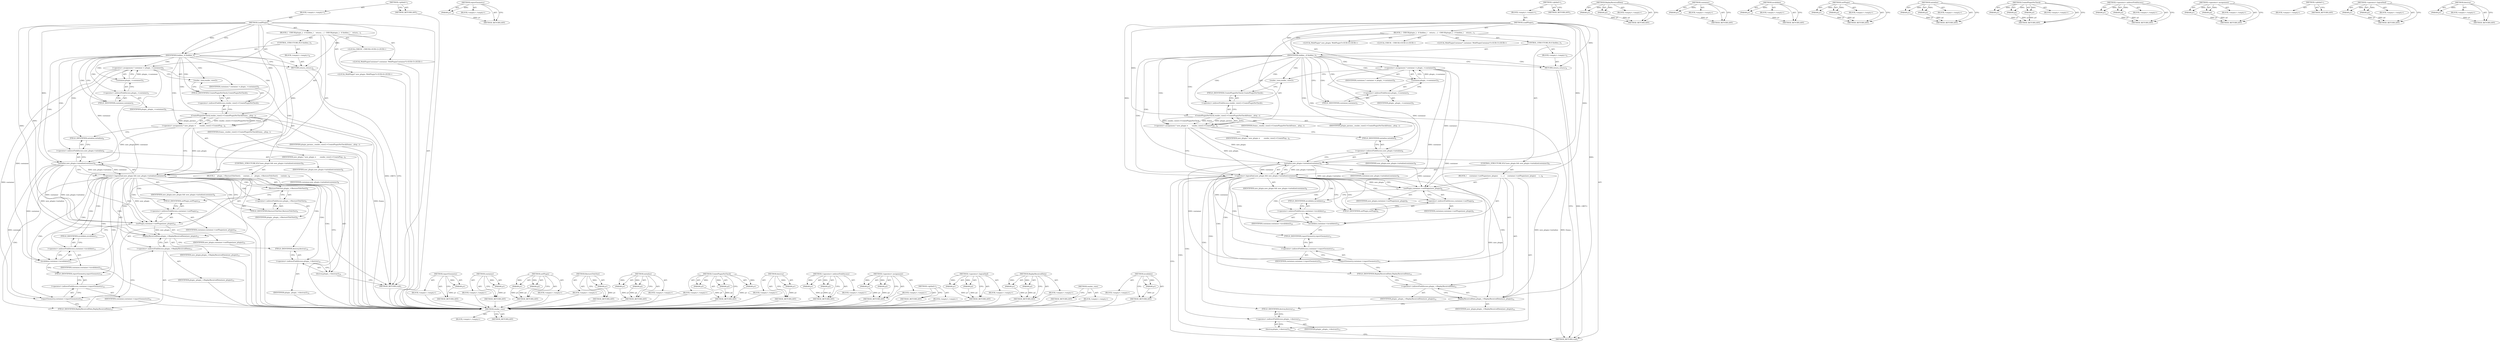 digraph "ReplayReceivedData" {
vulnerable_103 [label=<(METHOD,render_view)>];
vulnerable_104 [label=<(BLOCK,&lt;empty&gt;,&lt;empty&gt;)>];
vulnerable_105 [label=<(METHOD_RETURN,ANY)>];
vulnerable_125 [label=<(METHOD,reportGeometry)>];
vulnerable_126 [label=<(PARAM,p1)>];
vulnerable_127 [label=<(BLOCK,&lt;empty&gt;,&lt;empty&gt;)>];
vulnerable_128 [label=<(METHOD_RETURN,ANY)>];
vulnerable_6 [label=<(METHOD,&lt;global&gt;)<SUB>1</SUB>>];
vulnerable_7 [label=<(BLOCK,&lt;empty&gt;,&lt;empty&gt;)<SUB>1</SUB>>];
vulnerable_8 [label=<(METHOD,LoadPlugin)<SUB>1</SUB>>];
vulnerable_9 [label=<(BLOCK,{
  CHECK(plugin_);
  if (hidden_)
    return;
...,{
  CHECK(plugin_);
  if (hidden_)
    return;
...)<SUB>1</SUB>>];
vulnerable_10 [label="<(LOCAL,CHECK : CHECK)<SUB>2</SUB>>"];
vulnerable_11 [label=<(CONTROL_STRUCTURE,IF,if (hidden_))<SUB>3</SUB>>];
vulnerable_12 [label=<(IDENTIFIER,hidden_,if (hidden_))<SUB>3</SUB>>];
vulnerable_13 [label=<(BLOCK,&lt;empty&gt;,&lt;empty&gt;)<SUB>4</SUB>>];
vulnerable_14 [label=<(RETURN,return;,return;)<SUB>4</SUB>>];
vulnerable_15 [label="<(LOCAL,WebPluginContainer* container: WebPluginContainer*)<SUB>5</SUB>>"];
vulnerable_16 [label=<(&lt;operator&gt;.assignment,* container = plugin_-&gt;container())<SUB>5</SUB>>];
vulnerable_17 [label=<(IDENTIFIER,container,* container = plugin_-&gt;container())<SUB>5</SUB>>];
vulnerable_18 [label=<(container,plugin_-&gt;container())<SUB>5</SUB>>];
vulnerable_19 [label=<(&lt;operator&gt;.indirectFieldAccess,plugin_-&gt;container)<SUB>5</SUB>>];
vulnerable_20 [label=<(IDENTIFIER,plugin_,plugin_-&gt;container())<SUB>5</SUB>>];
vulnerable_21 [label=<(FIELD_IDENTIFIER,container,container)<SUB>5</SUB>>];
vulnerable_22 [label="<(LOCAL,WebPlugin* new_plugin: WebPlugin*)<SUB>6</SUB>>"];
vulnerable_23 [label=<(&lt;operator&gt;.assignment,* new_plugin =
       render_view()-&gt;CreatePlug...)<SUB>6</SUB>>];
vulnerable_24 [label=<(IDENTIFIER,new_plugin,* new_plugin =
       render_view()-&gt;CreatePlug...)<SUB>6</SUB>>];
vulnerable_25 [label=<(CreatePluginNoCheck,render_view()-&gt;CreatePluginNoCheck(frame_, plug...)<SUB>7</SUB>>];
vulnerable_26 [label=<(&lt;operator&gt;.indirectFieldAccess,render_view()-&gt;CreatePluginNoCheck)<SUB>7</SUB>>];
vulnerable_27 [label=<(render_view,render_view())<SUB>7</SUB>>];
vulnerable_28 [label=<(FIELD_IDENTIFIER,CreatePluginNoCheck,CreatePluginNoCheck)<SUB>7</SUB>>];
vulnerable_29 [label=<(IDENTIFIER,frame_,render_view()-&gt;CreatePluginNoCheck(frame_, plug...)<SUB>7</SUB>>];
vulnerable_30 [label=<(IDENTIFIER,plugin_params_,render_view()-&gt;CreatePluginNoCheck(frame_, plug...)<SUB>7</SUB>>];
vulnerable_31 [label=<(CONTROL_STRUCTURE,IF,if (new_plugin &amp;&amp; new_plugin-&gt;initialize(container)))<SUB>8</SUB>>];
vulnerable_32 [label=<(&lt;operator&gt;.logicalAnd,new_plugin &amp;&amp; new_plugin-&gt;initialize(container))<SUB>8</SUB>>];
vulnerable_33 [label=<(IDENTIFIER,new_plugin,new_plugin &amp;&amp; new_plugin-&gt;initialize(container))<SUB>8</SUB>>];
vulnerable_34 [label=<(initialize,new_plugin-&gt;initialize(container))<SUB>8</SUB>>];
vulnerable_35 [label=<(&lt;operator&gt;.indirectFieldAccess,new_plugin-&gt;initialize)<SUB>8</SUB>>];
vulnerable_36 [label=<(IDENTIFIER,new_plugin,new_plugin-&gt;initialize(container))<SUB>8</SUB>>];
vulnerable_37 [label=<(FIELD_IDENTIFIER,initialize,initialize)<SUB>8</SUB>>];
vulnerable_38 [label=<(IDENTIFIER,container,new_plugin-&gt;initialize(container))<SUB>8</SUB>>];
vulnerable_39 [label=<(BLOCK,{
     container-&gt;setPlugin(new_plugin);
     c...,{
     container-&gt;setPlugin(new_plugin);
     c...)<SUB>8</SUB>>];
vulnerable_40 [label=<(setPlugin,container-&gt;setPlugin(new_plugin))<SUB>9</SUB>>];
vulnerable_41 [label=<(&lt;operator&gt;.indirectFieldAccess,container-&gt;setPlugin)<SUB>9</SUB>>];
vulnerable_42 [label=<(IDENTIFIER,container,container-&gt;setPlugin(new_plugin))<SUB>9</SUB>>];
vulnerable_43 [label=<(FIELD_IDENTIFIER,setPlugin,setPlugin)<SUB>9</SUB>>];
vulnerable_44 [label=<(IDENTIFIER,new_plugin,container-&gt;setPlugin(new_plugin))<SUB>9</SUB>>];
vulnerable_45 [label=<(invalidate,container-&gt;invalidate())<SUB>10</SUB>>];
vulnerable_46 [label=<(&lt;operator&gt;.indirectFieldAccess,container-&gt;invalidate)<SUB>10</SUB>>];
vulnerable_47 [label=<(IDENTIFIER,container,container-&gt;invalidate())<SUB>10</SUB>>];
vulnerable_48 [label=<(FIELD_IDENTIFIER,invalidate,invalidate)<SUB>10</SUB>>];
vulnerable_49 [label=<(reportGeometry,container-&gt;reportGeometry())<SUB>11</SUB>>];
vulnerable_50 [label=<(&lt;operator&gt;.indirectFieldAccess,container-&gt;reportGeometry)<SUB>11</SUB>>];
vulnerable_51 [label=<(IDENTIFIER,container,container-&gt;reportGeometry())<SUB>11</SUB>>];
vulnerable_52 [label=<(FIELD_IDENTIFIER,reportGeometry,reportGeometry)<SUB>11</SUB>>];
vulnerable_53 [label=<(ReplayReceivedData,plugin_-&gt;ReplayReceivedData(new_plugin))<SUB>12</SUB>>];
vulnerable_54 [label=<(&lt;operator&gt;.indirectFieldAccess,plugin_-&gt;ReplayReceivedData)<SUB>12</SUB>>];
vulnerable_55 [label=<(IDENTIFIER,plugin_,plugin_-&gt;ReplayReceivedData(new_plugin))<SUB>12</SUB>>];
vulnerable_56 [label=<(FIELD_IDENTIFIER,ReplayReceivedData,ReplayReceivedData)<SUB>12</SUB>>];
vulnerable_57 [label=<(IDENTIFIER,new_plugin,plugin_-&gt;ReplayReceivedData(new_plugin))<SUB>12</SUB>>];
vulnerable_58 [label=<(destroy,plugin_-&gt;destroy())<SUB>13</SUB>>];
vulnerable_59 [label=<(&lt;operator&gt;.indirectFieldAccess,plugin_-&gt;destroy)<SUB>13</SUB>>];
vulnerable_60 [label=<(IDENTIFIER,plugin_,plugin_-&gt;destroy())<SUB>13</SUB>>];
vulnerable_61 [label=<(FIELD_IDENTIFIER,destroy,destroy)<SUB>13</SUB>>];
vulnerable_62 [label=<(METHOD_RETURN,void)<SUB>1</SUB>>];
vulnerable_64 [label=<(METHOD_RETURN,ANY)<SUB>1</SUB>>];
vulnerable_129 [label=<(METHOD,ReplayReceivedData)>];
vulnerable_130 [label=<(PARAM,p1)>];
vulnerable_131 [label=<(PARAM,p2)>];
vulnerable_132 [label=<(BLOCK,&lt;empty&gt;,&lt;empty&gt;)>];
vulnerable_133 [label=<(METHOD_RETURN,ANY)>];
vulnerable_88 [label=<(METHOD,container)>];
vulnerable_89 [label=<(PARAM,p1)>];
vulnerable_90 [label=<(BLOCK,&lt;empty&gt;,&lt;empty&gt;)>];
vulnerable_91 [label=<(METHOD_RETURN,ANY)>];
vulnerable_121 [label=<(METHOD,invalidate)>];
vulnerable_122 [label=<(PARAM,p1)>];
vulnerable_123 [label=<(BLOCK,&lt;empty&gt;,&lt;empty&gt;)>];
vulnerable_124 [label=<(METHOD_RETURN,ANY)>];
vulnerable_116 [label=<(METHOD,setPlugin)>];
vulnerable_117 [label=<(PARAM,p1)>];
vulnerable_118 [label=<(PARAM,p2)>];
vulnerable_119 [label=<(BLOCK,&lt;empty&gt;,&lt;empty&gt;)>];
vulnerable_120 [label=<(METHOD_RETURN,ANY)>];
vulnerable_111 [label=<(METHOD,initialize)>];
vulnerable_112 [label=<(PARAM,p1)>];
vulnerable_113 [label=<(PARAM,p2)>];
vulnerable_114 [label=<(BLOCK,&lt;empty&gt;,&lt;empty&gt;)>];
vulnerable_115 [label=<(METHOD_RETURN,ANY)>];
vulnerable_97 [label=<(METHOD,CreatePluginNoCheck)>];
vulnerable_98 [label=<(PARAM,p1)>];
vulnerable_99 [label=<(PARAM,p2)>];
vulnerable_100 [label=<(PARAM,p3)>];
vulnerable_101 [label=<(BLOCK,&lt;empty&gt;,&lt;empty&gt;)>];
vulnerable_102 [label=<(METHOD_RETURN,ANY)>];
vulnerable_92 [label=<(METHOD,&lt;operator&gt;.indirectFieldAccess)>];
vulnerable_93 [label=<(PARAM,p1)>];
vulnerable_94 [label=<(PARAM,p2)>];
vulnerable_95 [label=<(BLOCK,&lt;empty&gt;,&lt;empty&gt;)>];
vulnerable_96 [label=<(METHOD_RETURN,ANY)>];
vulnerable_83 [label=<(METHOD,&lt;operator&gt;.assignment)>];
vulnerable_84 [label=<(PARAM,p1)>];
vulnerable_85 [label=<(PARAM,p2)>];
vulnerable_86 [label=<(BLOCK,&lt;empty&gt;,&lt;empty&gt;)>];
vulnerable_87 [label=<(METHOD_RETURN,ANY)>];
vulnerable_77 [label=<(METHOD,&lt;global&gt;)<SUB>1</SUB>>];
vulnerable_78 [label=<(BLOCK,&lt;empty&gt;,&lt;empty&gt;)>];
vulnerable_79 [label=<(METHOD_RETURN,ANY)>];
vulnerable_106 [label=<(METHOD,&lt;operator&gt;.logicalAnd)>];
vulnerable_107 [label=<(PARAM,p1)>];
vulnerable_108 [label=<(PARAM,p2)>];
vulnerable_109 [label=<(BLOCK,&lt;empty&gt;,&lt;empty&gt;)>];
vulnerable_110 [label=<(METHOD_RETURN,ANY)>];
vulnerable_134 [label=<(METHOD,destroy)>];
vulnerable_135 [label=<(PARAM,p1)>];
vulnerable_136 [label=<(BLOCK,&lt;empty&gt;,&lt;empty&gt;)>];
vulnerable_137 [label=<(METHOD_RETURN,ANY)>];
fixed_107 [label=<(METHOD,render_view)>];
fixed_108 [label=<(BLOCK,&lt;empty&gt;,&lt;empty&gt;)>];
fixed_109 [label=<(METHOD_RETURN,ANY)>];
fixed_129 [label=<(METHOD,invalidate)>];
fixed_130 [label=<(PARAM,p1)>];
fixed_131 [label=<(BLOCK,&lt;empty&gt;,&lt;empty&gt;)>];
fixed_132 [label=<(METHOD_RETURN,ANY)>];
fixed_6 [label=<(METHOD,&lt;global&gt;)<SUB>1</SUB>>];
fixed_7 [label=<(BLOCK,&lt;empty&gt;,&lt;empty&gt;)<SUB>1</SUB>>];
fixed_8 [label=<(METHOD,LoadPlugin)<SUB>1</SUB>>];
fixed_9 [label=<(BLOCK,{
  CHECK(plugin_);
  if (hidden_)
    return;
...,{
  CHECK(plugin_);
  if (hidden_)
    return;
...)<SUB>1</SUB>>];
fixed_10 [label="<(LOCAL,CHECK : CHECK)<SUB>2</SUB>>"];
fixed_11 [label=<(CONTROL_STRUCTURE,IF,if (hidden_))<SUB>3</SUB>>];
fixed_12 [label=<(IDENTIFIER,hidden_,if (hidden_))<SUB>3</SUB>>];
fixed_13 [label=<(BLOCK,&lt;empty&gt;,&lt;empty&gt;)<SUB>4</SUB>>];
fixed_14 [label=<(RETURN,return;,return;)<SUB>4</SUB>>];
fixed_15 [label="<(LOCAL,WebPluginContainer* container: WebPluginContainer*)<SUB>5</SUB>>"];
fixed_16 [label=<(&lt;operator&gt;.assignment,* container = plugin_-&gt;container())<SUB>5</SUB>>];
fixed_17 [label=<(IDENTIFIER,container,* container = plugin_-&gt;container())<SUB>5</SUB>>];
fixed_18 [label=<(container,plugin_-&gt;container())<SUB>5</SUB>>];
fixed_19 [label=<(&lt;operator&gt;.indirectFieldAccess,plugin_-&gt;container)<SUB>5</SUB>>];
fixed_20 [label=<(IDENTIFIER,plugin_,plugin_-&gt;container())<SUB>5</SUB>>];
fixed_21 [label=<(FIELD_IDENTIFIER,container,container)<SUB>5</SUB>>];
fixed_22 [label="<(LOCAL,WebPlugin* new_plugin: WebPlugin*)<SUB>6</SUB>>"];
fixed_23 [label=<(&lt;operator&gt;.assignment,* new_plugin =
       render_view()-&gt;CreatePlug...)<SUB>6</SUB>>];
fixed_24 [label=<(IDENTIFIER,new_plugin,* new_plugin =
       render_view()-&gt;CreatePlug...)<SUB>6</SUB>>];
fixed_25 [label=<(CreatePluginNoCheck,render_view()-&gt;CreatePluginNoCheck(frame_, plug...)<SUB>7</SUB>>];
fixed_26 [label=<(&lt;operator&gt;.indirectFieldAccess,render_view()-&gt;CreatePluginNoCheck)<SUB>7</SUB>>];
fixed_27 [label=<(render_view,render_view())<SUB>7</SUB>>];
fixed_28 [label=<(FIELD_IDENTIFIER,CreatePluginNoCheck,CreatePluginNoCheck)<SUB>7</SUB>>];
fixed_29 [label=<(IDENTIFIER,frame_,render_view()-&gt;CreatePluginNoCheck(frame_, plug...)<SUB>7</SUB>>];
fixed_30 [label=<(IDENTIFIER,plugin_params_,render_view()-&gt;CreatePluginNoCheck(frame_, plug...)<SUB>7</SUB>>];
fixed_31 [label=<(CONTROL_STRUCTURE,IF,if (new_plugin &amp;&amp; new_plugin-&gt;initialize(container)))<SUB>8</SUB>>];
fixed_32 [label=<(&lt;operator&gt;.logicalAnd,new_plugin &amp;&amp; new_plugin-&gt;initialize(container))<SUB>8</SUB>>];
fixed_33 [label=<(IDENTIFIER,new_plugin,new_plugin &amp;&amp; new_plugin-&gt;initialize(container))<SUB>8</SUB>>];
fixed_34 [label=<(initialize,new_plugin-&gt;initialize(container))<SUB>8</SUB>>];
fixed_35 [label=<(&lt;operator&gt;.indirectFieldAccess,new_plugin-&gt;initialize)<SUB>8</SUB>>];
fixed_36 [label=<(IDENTIFIER,new_plugin,new_plugin-&gt;initialize(container))<SUB>8</SUB>>];
fixed_37 [label=<(FIELD_IDENTIFIER,initialize,initialize)<SUB>8</SUB>>];
fixed_38 [label=<(IDENTIFIER,container,new_plugin-&gt;initialize(container))<SUB>8</SUB>>];
fixed_39 [label=<(BLOCK,{
    plugin_-&gt;RestoreTitleText();
     contain...,{
    plugin_-&gt;RestoreTitleText();
     contain...)<SUB>8</SUB>>];
fixed_40 [label=<(RestoreTitleText,plugin_-&gt;RestoreTitleText())<SUB>9</SUB>>];
fixed_41 [label=<(&lt;operator&gt;.indirectFieldAccess,plugin_-&gt;RestoreTitleText)<SUB>9</SUB>>];
fixed_42 [label=<(IDENTIFIER,plugin_,plugin_-&gt;RestoreTitleText())<SUB>9</SUB>>];
fixed_43 [label=<(FIELD_IDENTIFIER,RestoreTitleText,RestoreTitleText)<SUB>9</SUB>>];
fixed_44 [label=<(setPlugin,container-&gt;setPlugin(new_plugin))<SUB>10</SUB>>];
fixed_45 [label=<(&lt;operator&gt;.indirectFieldAccess,container-&gt;setPlugin)<SUB>10</SUB>>];
fixed_46 [label=<(IDENTIFIER,container,container-&gt;setPlugin(new_plugin))<SUB>10</SUB>>];
fixed_47 [label=<(FIELD_IDENTIFIER,setPlugin,setPlugin)<SUB>10</SUB>>];
fixed_48 [label=<(IDENTIFIER,new_plugin,container-&gt;setPlugin(new_plugin))<SUB>10</SUB>>];
fixed_49 [label=<(invalidate,container-&gt;invalidate())<SUB>11</SUB>>];
fixed_50 [label=<(&lt;operator&gt;.indirectFieldAccess,container-&gt;invalidate)<SUB>11</SUB>>];
fixed_51 [label=<(IDENTIFIER,container,container-&gt;invalidate())<SUB>11</SUB>>];
fixed_52 [label=<(FIELD_IDENTIFIER,invalidate,invalidate)<SUB>11</SUB>>];
fixed_53 [label=<(reportGeometry,container-&gt;reportGeometry())<SUB>12</SUB>>];
fixed_54 [label=<(&lt;operator&gt;.indirectFieldAccess,container-&gt;reportGeometry)<SUB>12</SUB>>];
fixed_55 [label=<(IDENTIFIER,container,container-&gt;reportGeometry())<SUB>12</SUB>>];
fixed_56 [label=<(FIELD_IDENTIFIER,reportGeometry,reportGeometry)<SUB>12</SUB>>];
fixed_57 [label=<(ReplayReceivedData,plugin_-&gt;ReplayReceivedData(new_plugin))<SUB>13</SUB>>];
fixed_58 [label=<(&lt;operator&gt;.indirectFieldAccess,plugin_-&gt;ReplayReceivedData)<SUB>13</SUB>>];
fixed_59 [label=<(IDENTIFIER,plugin_,plugin_-&gt;ReplayReceivedData(new_plugin))<SUB>13</SUB>>];
fixed_60 [label=<(FIELD_IDENTIFIER,ReplayReceivedData,ReplayReceivedData)<SUB>13</SUB>>];
fixed_61 [label=<(IDENTIFIER,new_plugin,plugin_-&gt;ReplayReceivedData(new_plugin))<SUB>13</SUB>>];
fixed_62 [label=<(destroy,plugin_-&gt;destroy())<SUB>14</SUB>>];
fixed_63 [label=<(&lt;operator&gt;.indirectFieldAccess,plugin_-&gt;destroy)<SUB>14</SUB>>];
fixed_64 [label=<(IDENTIFIER,plugin_,plugin_-&gt;destroy())<SUB>14</SUB>>];
fixed_65 [label=<(FIELD_IDENTIFIER,destroy,destroy)<SUB>14</SUB>>];
fixed_66 [label=<(METHOD_RETURN,void)<SUB>1</SUB>>];
fixed_68 [label=<(METHOD_RETURN,ANY)<SUB>1</SUB>>];
fixed_133 [label=<(METHOD,reportGeometry)>];
fixed_134 [label=<(PARAM,p1)>];
fixed_135 [label=<(BLOCK,&lt;empty&gt;,&lt;empty&gt;)>];
fixed_136 [label=<(METHOD_RETURN,ANY)>];
fixed_92 [label=<(METHOD,container)>];
fixed_93 [label=<(PARAM,p1)>];
fixed_94 [label=<(BLOCK,&lt;empty&gt;,&lt;empty&gt;)>];
fixed_95 [label=<(METHOD_RETURN,ANY)>];
fixed_124 [label=<(METHOD,setPlugin)>];
fixed_125 [label=<(PARAM,p1)>];
fixed_126 [label=<(PARAM,p2)>];
fixed_127 [label=<(BLOCK,&lt;empty&gt;,&lt;empty&gt;)>];
fixed_128 [label=<(METHOD_RETURN,ANY)>];
fixed_120 [label=<(METHOD,RestoreTitleText)>];
fixed_121 [label=<(PARAM,p1)>];
fixed_122 [label=<(BLOCK,&lt;empty&gt;,&lt;empty&gt;)>];
fixed_123 [label=<(METHOD_RETURN,ANY)>];
fixed_115 [label=<(METHOD,initialize)>];
fixed_116 [label=<(PARAM,p1)>];
fixed_117 [label=<(PARAM,p2)>];
fixed_118 [label=<(BLOCK,&lt;empty&gt;,&lt;empty&gt;)>];
fixed_119 [label=<(METHOD_RETURN,ANY)>];
fixed_101 [label=<(METHOD,CreatePluginNoCheck)>];
fixed_102 [label=<(PARAM,p1)>];
fixed_103 [label=<(PARAM,p2)>];
fixed_104 [label=<(PARAM,p3)>];
fixed_105 [label=<(BLOCK,&lt;empty&gt;,&lt;empty&gt;)>];
fixed_106 [label=<(METHOD_RETURN,ANY)>];
fixed_142 [label=<(METHOD,destroy)>];
fixed_143 [label=<(PARAM,p1)>];
fixed_144 [label=<(BLOCK,&lt;empty&gt;,&lt;empty&gt;)>];
fixed_145 [label=<(METHOD_RETURN,ANY)>];
fixed_96 [label=<(METHOD,&lt;operator&gt;.indirectFieldAccess)>];
fixed_97 [label=<(PARAM,p1)>];
fixed_98 [label=<(PARAM,p2)>];
fixed_99 [label=<(BLOCK,&lt;empty&gt;,&lt;empty&gt;)>];
fixed_100 [label=<(METHOD_RETURN,ANY)>];
fixed_87 [label=<(METHOD,&lt;operator&gt;.assignment)>];
fixed_88 [label=<(PARAM,p1)>];
fixed_89 [label=<(PARAM,p2)>];
fixed_90 [label=<(BLOCK,&lt;empty&gt;,&lt;empty&gt;)>];
fixed_91 [label=<(METHOD_RETURN,ANY)>];
fixed_81 [label=<(METHOD,&lt;global&gt;)<SUB>1</SUB>>];
fixed_82 [label=<(BLOCK,&lt;empty&gt;,&lt;empty&gt;)>];
fixed_83 [label=<(METHOD_RETURN,ANY)>];
fixed_110 [label=<(METHOD,&lt;operator&gt;.logicalAnd)>];
fixed_111 [label=<(PARAM,p1)>];
fixed_112 [label=<(PARAM,p2)>];
fixed_113 [label=<(BLOCK,&lt;empty&gt;,&lt;empty&gt;)>];
fixed_114 [label=<(METHOD_RETURN,ANY)>];
fixed_137 [label=<(METHOD,ReplayReceivedData)>];
fixed_138 [label=<(PARAM,p1)>];
fixed_139 [label=<(PARAM,p2)>];
fixed_140 [label=<(BLOCK,&lt;empty&gt;,&lt;empty&gt;)>];
fixed_141 [label=<(METHOD_RETURN,ANY)>];
vulnerable_103 -> vulnerable_104  [key=0, label="AST: "];
vulnerable_103 -> vulnerable_105  [key=0, label="AST: "];
vulnerable_103 -> vulnerable_105  [key=1, label="CFG: "];
vulnerable_125 -> vulnerable_126  [key=0, label="AST: "];
vulnerable_125 -> vulnerable_126  [key=1, label="DDG: "];
vulnerable_125 -> vulnerable_127  [key=0, label="AST: "];
vulnerable_125 -> vulnerable_128  [key=0, label="AST: "];
vulnerable_125 -> vulnerable_128  [key=1, label="CFG: "];
vulnerable_126 -> vulnerable_128  [key=0, label="DDG: p1"];
vulnerable_6 -> vulnerable_7  [key=0, label="AST: "];
vulnerable_6 -> vulnerable_64  [key=0, label="AST: "];
vulnerable_6 -> vulnerable_64  [key=1, label="CFG: "];
vulnerable_7 -> vulnerable_8  [key=0, label="AST: "];
vulnerable_8 -> vulnerable_9  [key=0, label="AST: "];
vulnerable_8 -> vulnerable_62  [key=0, label="AST: "];
vulnerable_8 -> vulnerable_12  [key=0, label="CFG: "];
vulnerable_8 -> vulnerable_12  [key=1, label="DDG: "];
vulnerable_8 -> vulnerable_14  [key=0, label="DDG: "];
vulnerable_8 -> vulnerable_25  [key=0, label="DDG: "];
vulnerable_8 -> vulnerable_32  [key=0, label="DDG: "];
vulnerable_8 -> vulnerable_34  [key=0, label="DDG: "];
vulnerable_8 -> vulnerable_40  [key=0, label="DDG: "];
vulnerable_8 -> vulnerable_53  [key=0, label="DDG: "];
vulnerable_9 -> vulnerable_10  [key=0, label="AST: "];
vulnerable_9 -> vulnerable_11  [key=0, label="AST: "];
vulnerable_9 -> vulnerable_15  [key=0, label="AST: "];
vulnerable_9 -> vulnerable_16  [key=0, label="AST: "];
vulnerable_9 -> vulnerable_22  [key=0, label="AST: "];
vulnerable_9 -> vulnerable_23  [key=0, label="AST: "];
vulnerable_9 -> vulnerable_31  [key=0, label="AST: "];
vulnerable_11 -> vulnerable_12  [key=0, label="AST: "];
vulnerable_11 -> vulnerable_13  [key=0, label="AST: "];
vulnerable_12 -> vulnerable_14  [key=0, label="CFG: "];
vulnerable_12 -> vulnerable_14  [key=1, label="CDG: "];
vulnerable_12 -> vulnerable_21  [key=0, label="CFG: "];
vulnerable_12 -> vulnerable_21  [key=1, label="CDG: "];
vulnerable_12 -> vulnerable_16  [key=0, label="CDG: "];
vulnerable_12 -> vulnerable_32  [key=0, label="CDG: "];
vulnerable_12 -> vulnerable_26  [key=0, label="CDG: "];
vulnerable_12 -> vulnerable_23  [key=0, label="CDG: "];
vulnerable_12 -> vulnerable_19  [key=0, label="CDG: "];
vulnerable_12 -> vulnerable_28  [key=0, label="CDG: "];
vulnerable_12 -> vulnerable_25  [key=0, label="CDG: "];
vulnerable_12 -> vulnerable_27  [key=0, label="CDG: "];
vulnerable_12 -> vulnerable_18  [key=0, label="CDG: "];
vulnerable_12 -> vulnerable_34  [key=0, label="CDG: "];
vulnerable_12 -> vulnerable_37  [key=0, label="CDG: "];
vulnerable_12 -> vulnerable_35  [key=0, label="CDG: "];
vulnerable_13 -> vulnerable_14  [key=0, label="AST: "];
vulnerable_14 -> vulnerable_62  [key=0, label="CFG: "];
vulnerable_14 -> vulnerable_62  [key=1, label="DDG: &lt;RET&gt;"];
vulnerable_16 -> vulnerable_17  [key=0, label="AST: "];
vulnerable_16 -> vulnerable_18  [key=0, label="AST: "];
vulnerable_16 -> vulnerable_27  [key=0, label="CFG: "];
vulnerable_16 -> vulnerable_34  [key=0, label="DDG: container"];
vulnerable_16 -> vulnerable_40  [key=0, label="DDG: container"];
vulnerable_16 -> vulnerable_45  [key=0, label="DDG: container"];
vulnerable_16 -> vulnerable_49  [key=0, label="DDG: container"];
vulnerable_18 -> vulnerable_19  [key=0, label="AST: "];
vulnerable_18 -> vulnerable_16  [key=0, label="CFG: "];
vulnerable_18 -> vulnerable_16  [key=1, label="DDG: plugin_-&gt;container"];
vulnerable_19 -> vulnerable_20  [key=0, label="AST: "];
vulnerable_19 -> vulnerable_21  [key=0, label="AST: "];
vulnerable_19 -> vulnerable_18  [key=0, label="CFG: "];
vulnerable_21 -> vulnerable_19  [key=0, label="CFG: "];
vulnerable_23 -> vulnerable_24  [key=0, label="AST: "];
vulnerable_23 -> vulnerable_25  [key=0, label="AST: "];
vulnerable_23 -> vulnerable_32  [key=0, label="CFG: "];
vulnerable_23 -> vulnerable_32  [key=1, label="DDG: new_plugin"];
vulnerable_23 -> vulnerable_37  [key=0, label="CFG: "];
vulnerable_23 -> vulnerable_34  [key=0, label="DDG: new_plugin"];
vulnerable_25 -> vulnerable_26  [key=0, label="AST: "];
vulnerable_25 -> vulnerable_29  [key=0, label="AST: "];
vulnerable_25 -> vulnerable_30  [key=0, label="AST: "];
vulnerable_25 -> vulnerable_23  [key=0, label="CFG: "];
vulnerable_25 -> vulnerable_23  [key=1, label="DDG: render_view()-&gt;CreatePluginNoCheck"];
vulnerable_25 -> vulnerable_23  [key=2, label="DDG: frame_"];
vulnerable_25 -> vulnerable_23  [key=3, label="DDG: plugin_params_"];
vulnerable_25 -> vulnerable_62  [key=0, label="DDG: frame_"];
vulnerable_26 -> vulnerable_27  [key=0, label="AST: "];
vulnerable_26 -> vulnerable_28  [key=0, label="AST: "];
vulnerable_26 -> vulnerable_25  [key=0, label="CFG: "];
vulnerable_27 -> vulnerable_28  [key=0, label="CFG: "];
vulnerable_28 -> vulnerable_26  [key=0, label="CFG: "];
vulnerable_31 -> vulnerable_32  [key=0, label="AST: "];
vulnerable_31 -> vulnerable_39  [key=0, label="AST: "];
vulnerable_32 -> vulnerable_33  [key=0, label="AST: "];
vulnerable_32 -> vulnerable_34  [key=0, label="AST: "];
vulnerable_32 -> vulnerable_62  [key=0, label="CFG: "];
vulnerable_32 -> vulnerable_43  [key=0, label="CFG: "];
vulnerable_32 -> vulnerable_43  [key=1, label="CDG: "];
vulnerable_32 -> vulnerable_40  [key=0, label="DDG: new_plugin"];
vulnerable_32 -> vulnerable_40  [key=1, label="CDG: "];
vulnerable_32 -> vulnerable_48  [key=0, label="CDG: "];
vulnerable_32 -> vulnerable_58  [key=0, label="CDG: "];
vulnerable_32 -> vulnerable_49  [key=0, label="CDG: "];
vulnerable_32 -> vulnerable_61  [key=0, label="CDG: "];
vulnerable_32 -> vulnerable_52  [key=0, label="CDG: "];
vulnerable_32 -> vulnerable_46  [key=0, label="CDG: "];
vulnerable_32 -> vulnerable_53  [key=0, label="CDG: "];
vulnerable_32 -> vulnerable_56  [key=0, label="CDG: "];
vulnerable_32 -> vulnerable_41  [key=0, label="CDG: "];
vulnerable_32 -> vulnerable_45  [key=0, label="CDG: "];
vulnerable_32 -> vulnerable_50  [key=0, label="CDG: "];
vulnerable_32 -> vulnerable_59  [key=0, label="CDG: "];
vulnerable_32 -> vulnerable_54  [key=0, label="CDG: "];
vulnerable_34 -> vulnerable_35  [key=0, label="AST: "];
vulnerable_34 -> vulnerable_38  [key=0, label="AST: "];
vulnerable_34 -> vulnerable_32  [key=0, label="CFG: "];
vulnerable_34 -> vulnerable_32  [key=1, label="DDG: new_plugin-&gt;initialize"];
vulnerable_34 -> vulnerable_32  [key=2, label="DDG: container"];
vulnerable_34 -> vulnerable_40  [key=0, label="DDG: container"];
vulnerable_34 -> vulnerable_40  [key=1, label="DDG: new_plugin-&gt;initialize"];
vulnerable_34 -> vulnerable_45  [key=0, label="DDG: container"];
vulnerable_34 -> vulnerable_49  [key=0, label="DDG: container"];
vulnerable_34 -> vulnerable_53  [key=0, label="DDG: new_plugin-&gt;initialize"];
vulnerable_35 -> vulnerable_36  [key=0, label="AST: "];
vulnerable_35 -> vulnerable_37  [key=0, label="AST: "];
vulnerable_35 -> vulnerable_34  [key=0, label="CFG: "];
vulnerable_37 -> vulnerable_35  [key=0, label="CFG: "];
vulnerable_39 -> vulnerable_40  [key=0, label="AST: "];
vulnerable_39 -> vulnerable_45  [key=0, label="AST: "];
vulnerable_39 -> vulnerable_49  [key=0, label="AST: "];
vulnerable_39 -> vulnerable_53  [key=0, label="AST: "];
vulnerable_39 -> vulnerable_58  [key=0, label="AST: "];
vulnerable_40 -> vulnerable_41  [key=0, label="AST: "];
vulnerable_40 -> vulnerable_44  [key=0, label="AST: "];
vulnerable_40 -> vulnerable_48  [key=0, label="CFG: "];
vulnerable_40 -> vulnerable_53  [key=0, label="DDG: new_plugin"];
vulnerable_41 -> vulnerable_42  [key=0, label="AST: "];
vulnerable_41 -> vulnerable_43  [key=0, label="AST: "];
vulnerable_41 -> vulnerable_40  [key=0, label="CFG: "];
vulnerable_43 -> vulnerable_41  [key=0, label="CFG: "];
vulnerable_45 -> vulnerable_46  [key=0, label="AST: "];
vulnerable_45 -> vulnerable_52  [key=0, label="CFG: "];
vulnerable_46 -> vulnerable_47  [key=0, label="AST: "];
vulnerable_46 -> vulnerable_48  [key=0, label="AST: "];
vulnerable_46 -> vulnerable_45  [key=0, label="CFG: "];
vulnerable_48 -> vulnerable_46  [key=0, label="CFG: "];
vulnerable_49 -> vulnerable_50  [key=0, label="AST: "];
vulnerable_49 -> vulnerable_56  [key=0, label="CFG: "];
vulnerable_50 -> vulnerable_51  [key=0, label="AST: "];
vulnerable_50 -> vulnerable_52  [key=0, label="AST: "];
vulnerable_50 -> vulnerable_49  [key=0, label="CFG: "];
vulnerable_52 -> vulnerable_50  [key=0, label="CFG: "];
vulnerable_53 -> vulnerable_54  [key=0, label="AST: "];
vulnerable_53 -> vulnerable_57  [key=0, label="AST: "];
vulnerable_53 -> vulnerable_61  [key=0, label="CFG: "];
vulnerable_54 -> vulnerable_55  [key=0, label="AST: "];
vulnerable_54 -> vulnerable_56  [key=0, label="AST: "];
vulnerable_54 -> vulnerable_53  [key=0, label="CFG: "];
vulnerable_56 -> vulnerable_54  [key=0, label="CFG: "];
vulnerable_58 -> vulnerable_59  [key=0, label="AST: "];
vulnerable_58 -> vulnerable_62  [key=0, label="CFG: "];
vulnerable_59 -> vulnerable_60  [key=0, label="AST: "];
vulnerable_59 -> vulnerable_61  [key=0, label="AST: "];
vulnerable_59 -> vulnerable_58  [key=0, label="CFG: "];
vulnerable_61 -> vulnerable_59  [key=0, label="CFG: "];
vulnerable_129 -> vulnerable_130  [key=0, label="AST: "];
vulnerable_129 -> vulnerable_130  [key=1, label="DDG: "];
vulnerable_129 -> vulnerable_132  [key=0, label="AST: "];
vulnerable_129 -> vulnerable_131  [key=0, label="AST: "];
vulnerable_129 -> vulnerable_131  [key=1, label="DDG: "];
vulnerable_129 -> vulnerable_133  [key=0, label="AST: "];
vulnerable_129 -> vulnerable_133  [key=1, label="CFG: "];
vulnerable_130 -> vulnerable_133  [key=0, label="DDG: p1"];
vulnerable_131 -> vulnerable_133  [key=0, label="DDG: p2"];
vulnerable_88 -> vulnerable_89  [key=0, label="AST: "];
vulnerable_88 -> vulnerable_89  [key=1, label="DDG: "];
vulnerable_88 -> vulnerable_90  [key=0, label="AST: "];
vulnerable_88 -> vulnerable_91  [key=0, label="AST: "];
vulnerable_88 -> vulnerable_91  [key=1, label="CFG: "];
vulnerable_89 -> vulnerable_91  [key=0, label="DDG: p1"];
vulnerable_121 -> vulnerable_122  [key=0, label="AST: "];
vulnerable_121 -> vulnerable_122  [key=1, label="DDG: "];
vulnerable_121 -> vulnerable_123  [key=0, label="AST: "];
vulnerable_121 -> vulnerable_124  [key=0, label="AST: "];
vulnerable_121 -> vulnerable_124  [key=1, label="CFG: "];
vulnerable_122 -> vulnerable_124  [key=0, label="DDG: p1"];
vulnerable_116 -> vulnerable_117  [key=0, label="AST: "];
vulnerable_116 -> vulnerable_117  [key=1, label="DDG: "];
vulnerable_116 -> vulnerable_119  [key=0, label="AST: "];
vulnerable_116 -> vulnerable_118  [key=0, label="AST: "];
vulnerable_116 -> vulnerable_118  [key=1, label="DDG: "];
vulnerable_116 -> vulnerable_120  [key=0, label="AST: "];
vulnerable_116 -> vulnerable_120  [key=1, label="CFG: "];
vulnerable_117 -> vulnerable_120  [key=0, label="DDG: p1"];
vulnerable_118 -> vulnerable_120  [key=0, label="DDG: p2"];
vulnerable_111 -> vulnerable_112  [key=0, label="AST: "];
vulnerable_111 -> vulnerable_112  [key=1, label="DDG: "];
vulnerable_111 -> vulnerable_114  [key=0, label="AST: "];
vulnerable_111 -> vulnerable_113  [key=0, label="AST: "];
vulnerable_111 -> vulnerable_113  [key=1, label="DDG: "];
vulnerable_111 -> vulnerable_115  [key=0, label="AST: "];
vulnerable_111 -> vulnerable_115  [key=1, label="CFG: "];
vulnerable_112 -> vulnerable_115  [key=0, label="DDG: p1"];
vulnerable_113 -> vulnerable_115  [key=0, label="DDG: p2"];
vulnerable_97 -> vulnerable_98  [key=0, label="AST: "];
vulnerable_97 -> vulnerable_98  [key=1, label="DDG: "];
vulnerable_97 -> vulnerable_101  [key=0, label="AST: "];
vulnerable_97 -> vulnerable_99  [key=0, label="AST: "];
vulnerable_97 -> vulnerable_99  [key=1, label="DDG: "];
vulnerable_97 -> vulnerable_102  [key=0, label="AST: "];
vulnerable_97 -> vulnerable_102  [key=1, label="CFG: "];
vulnerable_97 -> vulnerable_100  [key=0, label="AST: "];
vulnerable_97 -> vulnerable_100  [key=1, label="DDG: "];
vulnerable_98 -> vulnerable_102  [key=0, label="DDG: p1"];
vulnerable_99 -> vulnerable_102  [key=0, label="DDG: p2"];
vulnerable_100 -> vulnerable_102  [key=0, label="DDG: p3"];
vulnerable_92 -> vulnerable_93  [key=0, label="AST: "];
vulnerable_92 -> vulnerable_93  [key=1, label="DDG: "];
vulnerable_92 -> vulnerable_95  [key=0, label="AST: "];
vulnerable_92 -> vulnerable_94  [key=0, label="AST: "];
vulnerable_92 -> vulnerable_94  [key=1, label="DDG: "];
vulnerable_92 -> vulnerable_96  [key=0, label="AST: "];
vulnerable_92 -> vulnerable_96  [key=1, label="CFG: "];
vulnerable_93 -> vulnerable_96  [key=0, label="DDG: p1"];
vulnerable_94 -> vulnerable_96  [key=0, label="DDG: p2"];
vulnerable_83 -> vulnerable_84  [key=0, label="AST: "];
vulnerable_83 -> vulnerable_84  [key=1, label="DDG: "];
vulnerable_83 -> vulnerable_86  [key=0, label="AST: "];
vulnerable_83 -> vulnerable_85  [key=0, label="AST: "];
vulnerable_83 -> vulnerable_85  [key=1, label="DDG: "];
vulnerable_83 -> vulnerable_87  [key=0, label="AST: "];
vulnerable_83 -> vulnerable_87  [key=1, label="CFG: "];
vulnerable_84 -> vulnerable_87  [key=0, label="DDG: p1"];
vulnerable_85 -> vulnerable_87  [key=0, label="DDG: p2"];
vulnerable_77 -> vulnerable_78  [key=0, label="AST: "];
vulnerable_77 -> vulnerable_79  [key=0, label="AST: "];
vulnerable_77 -> vulnerable_79  [key=1, label="CFG: "];
vulnerable_106 -> vulnerable_107  [key=0, label="AST: "];
vulnerable_106 -> vulnerable_107  [key=1, label="DDG: "];
vulnerable_106 -> vulnerable_109  [key=0, label="AST: "];
vulnerable_106 -> vulnerable_108  [key=0, label="AST: "];
vulnerable_106 -> vulnerable_108  [key=1, label="DDG: "];
vulnerable_106 -> vulnerable_110  [key=0, label="AST: "];
vulnerable_106 -> vulnerable_110  [key=1, label="CFG: "];
vulnerable_107 -> vulnerable_110  [key=0, label="DDG: p1"];
vulnerable_108 -> vulnerable_110  [key=0, label="DDG: p2"];
vulnerable_134 -> vulnerable_135  [key=0, label="AST: "];
vulnerable_134 -> vulnerable_135  [key=1, label="DDG: "];
vulnerable_134 -> vulnerable_136  [key=0, label="AST: "];
vulnerable_134 -> vulnerable_137  [key=0, label="AST: "];
vulnerable_134 -> vulnerable_137  [key=1, label="CFG: "];
vulnerable_135 -> vulnerable_137  [key=0, label="DDG: p1"];
fixed_107 -> fixed_108  [key=0, label="AST: "];
fixed_107 -> fixed_109  [key=0, label="AST: "];
fixed_107 -> fixed_109  [key=1, label="CFG: "];
fixed_108 -> vulnerable_103  [key=0];
fixed_109 -> vulnerable_103  [key=0];
fixed_129 -> fixed_130  [key=0, label="AST: "];
fixed_129 -> fixed_130  [key=1, label="DDG: "];
fixed_129 -> fixed_131  [key=0, label="AST: "];
fixed_129 -> fixed_132  [key=0, label="AST: "];
fixed_129 -> fixed_132  [key=1, label="CFG: "];
fixed_130 -> fixed_132  [key=0, label="DDG: p1"];
fixed_131 -> vulnerable_103  [key=0];
fixed_132 -> vulnerable_103  [key=0];
fixed_6 -> fixed_7  [key=0, label="AST: "];
fixed_6 -> fixed_68  [key=0, label="AST: "];
fixed_6 -> fixed_68  [key=1, label="CFG: "];
fixed_7 -> fixed_8  [key=0, label="AST: "];
fixed_8 -> fixed_9  [key=0, label="AST: "];
fixed_8 -> fixed_66  [key=0, label="AST: "];
fixed_8 -> fixed_12  [key=0, label="CFG: "];
fixed_8 -> fixed_12  [key=1, label="DDG: "];
fixed_8 -> fixed_14  [key=0, label="DDG: "];
fixed_8 -> fixed_25  [key=0, label="DDG: "];
fixed_8 -> fixed_32  [key=0, label="DDG: "];
fixed_8 -> fixed_34  [key=0, label="DDG: "];
fixed_8 -> fixed_44  [key=0, label="DDG: "];
fixed_8 -> fixed_57  [key=0, label="DDG: "];
fixed_9 -> fixed_10  [key=0, label="AST: "];
fixed_9 -> fixed_11  [key=0, label="AST: "];
fixed_9 -> fixed_15  [key=0, label="AST: "];
fixed_9 -> fixed_16  [key=0, label="AST: "];
fixed_9 -> fixed_22  [key=0, label="AST: "];
fixed_9 -> fixed_23  [key=0, label="AST: "];
fixed_9 -> fixed_31  [key=0, label="AST: "];
fixed_10 -> vulnerable_103  [key=0];
fixed_11 -> fixed_12  [key=0, label="AST: "];
fixed_11 -> fixed_13  [key=0, label="AST: "];
fixed_12 -> fixed_14  [key=0, label="CFG: "];
fixed_12 -> fixed_14  [key=1, label="CDG: "];
fixed_12 -> fixed_21  [key=0, label="CFG: "];
fixed_12 -> fixed_21  [key=1, label="CDG: "];
fixed_12 -> fixed_32  [key=0, label="CDG: "];
fixed_12 -> fixed_26  [key=0, label="CDG: "];
fixed_12 -> fixed_19  [key=0, label="CDG: "];
fixed_12 -> fixed_28  [key=0, label="CDG: "];
fixed_12 -> fixed_25  [key=0, label="CDG: "];
fixed_12 -> fixed_27  [key=0, label="CDG: "];
fixed_12 -> fixed_18  [key=0, label="CDG: "];
fixed_12 -> fixed_16  [key=0, label="CDG: "];
fixed_12 -> fixed_23  [key=0, label="CDG: "];
fixed_12 -> fixed_34  [key=0, label="CDG: "];
fixed_12 -> fixed_37  [key=0, label="CDG: "];
fixed_12 -> fixed_35  [key=0, label="CDG: "];
fixed_13 -> fixed_14  [key=0, label="AST: "];
fixed_14 -> fixed_66  [key=0, label="CFG: "];
fixed_14 -> fixed_66  [key=1, label="DDG: &lt;RET&gt;"];
fixed_15 -> vulnerable_103  [key=0];
fixed_16 -> fixed_17  [key=0, label="AST: "];
fixed_16 -> fixed_18  [key=0, label="AST: "];
fixed_16 -> fixed_27  [key=0, label="CFG: "];
fixed_16 -> fixed_34  [key=0, label="DDG: container"];
fixed_16 -> fixed_44  [key=0, label="DDG: container"];
fixed_16 -> fixed_49  [key=0, label="DDG: container"];
fixed_16 -> fixed_53  [key=0, label="DDG: container"];
fixed_17 -> vulnerable_103  [key=0];
fixed_18 -> fixed_19  [key=0, label="AST: "];
fixed_18 -> fixed_16  [key=0, label="CFG: "];
fixed_18 -> fixed_16  [key=1, label="DDG: plugin_-&gt;container"];
fixed_19 -> fixed_20  [key=0, label="AST: "];
fixed_19 -> fixed_21  [key=0, label="AST: "];
fixed_19 -> fixed_18  [key=0, label="CFG: "];
fixed_20 -> vulnerable_103  [key=0];
fixed_21 -> fixed_19  [key=0, label="CFG: "];
fixed_22 -> vulnerable_103  [key=0];
fixed_23 -> fixed_24  [key=0, label="AST: "];
fixed_23 -> fixed_25  [key=0, label="AST: "];
fixed_23 -> fixed_32  [key=0, label="CFG: "];
fixed_23 -> fixed_32  [key=1, label="DDG: new_plugin"];
fixed_23 -> fixed_37  [key=0, label="CFG: "];
fixed_23 -> fixed_34  [key=0, label="DDG: new_plugin"];
fixed_24 -> vulnerable_103  [key=0];
fixed_25 -> fixed_26  [key=0, label="AST: "];
fixed_25 -> fixed_29  [key=0, label="AST: "];
fixed_25 -> fixed_30  [key=0, label="AST: "];
fixed_25 -> fixed_23  [key=0, label="CFG: "];
fixed_25 -> fixed_23  [key=1, label="DDG: render_view()-&gt;CreatePluginNoCheck"];
fixed_25 -> fixed_23  [key=2, label="DDG: frame_"];
fixed_25 -> fixed_23  [key=3, label="DDG: plugin_params_"];
fixed_25 -> fixed_66  [key=0, label="DDG: frame_"];
fixed_26 -> fixed_27  [key=0, label="AST: "];
fixed_26 -> fixed_28  [key=0, label="AST: "];
fixed_26 -> fixed_25  [key=0, label="CFG: "];
fixed_27 -> fixed_28  [key=0, label="CFG: "];
fixed_28 -> fixed_26  [key=0, label="CFG: "];
fixed_29 -> vulnerable_103  [key=0];
fixed_30 -> vulnerable_103  [key=0];
fixed_31 -> fixed_32  [key=0, label="AST: "];
fixed_31 -> fixed_39  [key=0, label="AST: "];
fixed_32 -> fixed_33  [key=0, label="AST: "];
fixed_32 -> fixed_34  [key=0, label="AST: "];
fixed_32 -> fixed_66  [key=0, label="CFG: "];
fixed_32 -> fixed_43  [key=0, label="CFG: "];
fixed_32 -> fixed_43  [key=1, label="CDG: "];
fixed_32 -> fixed_44  [key=0, label="DDG: new_plugin"];
fixed_32 -> fixed_44  [key=1, label="CDG: "];
fixed_32 -> fixed_47  [key=0, label="CDG: "];
fixed_32 -> fixed_49  [key=0, label="CDG: "];
fixed_32 -> fixed_60  [key=0, label="CDG: "];
fixed_32 -> fixed_57  [key=0, label="CDG: "];
fixed_32 -> fixed_52  [key=0, label="CDG: "];
fixed_32 -> fixed_56  [key=0, label="CDG: "];
fixed_32 -> fixed_45  [key=0, label="CDG: "];
fixed_32 -> fixed_40  [key=0, label="CDG: "];
fixed_32 -> fixed_65  [key=0, label="CDG: "];
fixed_32 -> fixed_50  [key=0, label="CDG: "];
fixed_32 -> fixed_54  [key=0, label="CDG: "];
fixed_32 -> fixed_58  [key=0, label="CDG: "];
fixed_32 -> fixed_53  [key=0, label="CDG: "];
fixed_32 -> fixed_41  [key=0, label="CDG: "];
fixed_32 -> fixed_63  [key=0, label="CDG: "];
fixed_32 -> fixed_62  [key=0, label="CDG: "];
fixed_33 -> vulnerable_103  [key=0];
fixed_34 -> fixed_35  [key=0, label="AST: "];
fixed_34 -> fixed_38  [key=0, label="AST: "];
fixed_34 -> fixed_32  [key=0, label="CFG: "];
fixed_34 -> fixed_32  [key=1, label="DDG: new_plugin-&gt;initialize"];
fixed_34 -> fixed_32  [key=2, label="DDG: container"];
fixed_34 -> fixed_44  [key=0, label="DDG: container"];
fixed_34 -> fixed_44  [key=1, label="DDG: new_plugin-&gt;initialize"];
fixed_34 -> fixed_49  [key=0, label="DDG: container"];
fixed_34 -> fixed_53  [key=0, label="DDG: container"];
fixed_34 -> fixed_57  [key=0, label="DDG: new_plugin-&gt;initialize"];
fixed_35 -> fixed_36  [key=0, label="AST: "];
fixed_35 -> fixed_37  [key=0, label="AST: "];
fixed_35 -> fixed_34  [key=0, label="CFG: "];
fixed_36 -> vulnerable_103  [key=0];
fixed_37 -> fixed_35  [key=0, label="CFG: "];
fixed_38 -> vulnerable_103  [key=0];
fixed_39 -> fixed_40  [key=0, label="AST: "];
fixed_39 -> fixed_44  [key=0, label="AST: "];
fixed_39 -> fixed_49  [key=0, label="AST: "];
fixed_39 -> fixed_53  [key=0, label="AST: "];
fixed_39 -> fixed_57  [key=0, label="AST: "];
fixed_39 -> fixed_62  [key=0, label="AST: "];
fixed_40 -> fixed_41  [key=0, label="AST: "];
fixed_40 -> fixed_47  [key=0, label="CFG: "];
fixed_41 -> fixed_42  [key=0, label="AST: "];
fixed_41 -> fixed_43  [key=0, label="AST: "];
fixed_41 -> fixed_40  [key=0, label="CFG: "];
fixed_42 -> vulnerable_103  [key=0];
fixed_43 -> fixed_41  [key=0, label="CFG: "];
fixed_44 -> fixed_45  [key=0, label="AST: "];
fixed_44 -> fixed_48  [key=0, label="AST: "];
fixed_44 -> fixed_52  [key=0, label="CFG: "];
fixed_44 -> fixed_57  [key=0, label="DDG: new_plugin"];
fixed_45 -> fixed_46  [key=0, label="AST: "];
fixed_45 -> fixed_47  [key=0, label="AST: "];
fixed_45 -> fixed_44  [key=0, label="CFG: "];
fixed_46 -> vulnerable_103  [key=0];
fixed_47 -> fixed_45  [key=0, label="CFG: "];
fixed_48 -> vulnerable_103  [key=0];
fixed_49 -> fixed_50  [key=0, label="AST: "];
fixed_49 -> fixed_56  [key=0, label="CFG: "];
fixed_50 -> fixed_51  [key=0, label="AST: "];
fixed_50 -> fixed_52  [key=0, label="AST: "];
fixed_50 -> fixed_49  [key=0, label="CFG: "];
fixed_51 -> vulnerable_103  [key=0];
fixed_52 -> fixed_50  [key=0, label="CFG: "];
fixed_53 -> fixed_54  [key=0, label="AST: "];
fixed_53 -> fixed_60  [key=0, label="CFG: "];
fixed_54 -> fixed_55  [key=0, label="AST: "];
fixed_54 -> fixed_56  [key=0, label="AST: "];
fixed_54 -> fixed_53  [key=0, label="CFG: "];
fixed_55 -> vulnerable_103  [key=0];
fixed_56 -> fixed_54  [key=0, label="CFG: "];
fixed_57 -> fixed_58  [key=0, label="AST: "];
fixed_57 -> fixed_61  [key=0, label="AST: "];
fixed_57 -> fixed_65  [key=0, label="CFG: "];
fixed_58 -> fixed_59  [key=0, label="AST: "];
fixed_58 -> fixed_60  [key=0, label="AST: "];
fixed_58 -> fixed_57  [key=0, label="CFG: "];
fixed_59 -> vulnerable_103  [key=0];
fixed_60 -> fixed_58  [key=0, label="CFG: "];
fixed_61 -> vulnerable_103  [key=0];
fixed_62 -> fixed_63  [key=0, label="AST: "];
fixed_62 -> fixed_66  [key=0, label="CFG: "];
fixed_63 -> fixed_64  [key=0, label="AST: "];
fixed_63 -> fixed_65  [key=0, label="AST: "];
fixed_63 -> fixed_62  [key=0, label="CFG: "];
fixed_64 -> vulnerable_103  [key=0];
fixed_65 -> fixed_63  [key=0, label="CFG: "];
fixed_66 -> vulnerable_103  [key=0];
fixed_68 -> vulnerable_103  [key=0];
fixed_133 -> fixed_134  [key=0, label="AST: "];
fixed_133 -> fixed_134  [key=1, label="DDG: "];
fixed_133 -> fixed_135  [key=0, label="AST: "];
fixed_133 -> fixed_136  [key=0, label="AST: "];
fixed_133 -> fixed_136  [key=1, label="CFG: "];
fixed_134 -> fixed_136  [key=0, label="DDG: p1"];
fixed_135 -> vulnerable_103  [key=0];
fixed_136 -> vulnerable_103  [key=0];
fixed_92 -> fixed_93  [key=0, label="AST: "];
fixed_92 -> fixed_93  [key=1, label="DDG: "];
fixed_92 -> fixed_94  [key=0, label="AST: "];
fixed_92 -> fixed_95  [key=0, label="AST: "];
fixed_92 -> fixed_95  [key=1, label="CFG: "];
fixed_93 -> fixed_95  [key=0, label="DDG: p1"];
fixed_94 -> vulnerable_103  [key=0];
fixed_95 -> vulnerable_103  [key=0];
fixed_124 -> fixed_125  [key=0, label="AST: "];
fixed_124 -> fixed_125  [key=1, label="DDG: "];
fixed_124 -> fixed_127  [key=0, label="AST: "];
fixed_124 -> fixed_126  [key=0, label="AST: "];
fixed_124 -> fixed_126  [key=1, label="DDG: "];
fixed_124 -> fixed_128  [key=0, label="AST: "];
fixed_124 -> fixed_128  [key=1, label="CFG: "];
fixed_125 -> fixed_128  [key=0, label="DDG: p1"];
fixed_126 -> fixed_128  [key=0, label="DDG: p2"];
fixed_127 -> vulnerable_103  [key=0];
fixed_128 -> vulnerable_103  [key=0];
fixed_120 -> fixed_121  [key=0, label="AST: "];
fixed_120 -> fixed_121  [key=1, label="DDG: "];
fixed_120 -> fixed_122  [key=0, label="AST: "];
fixed_120 -> fixed_123  [key=0, label="AST: "];
fixed_120 -> fixed_123  [key=1, label="CFG: "];
fixed_121 -> fixed_123  [key=0, label="DDG: p1"];
fixed_122 -> vulnerable_103  [key=0];
fixed_123 -> vulnerable_103  [key=0];
fixed_115 -> fixed_116  [key=0, label="AST: "];
fixed_115 -> fixed_116  [key=1, label="DDG: "];
fixed_115 -> fixed_118  [key=0, label="AST: "];
fixed_115 -> fixed_117  [key=0, label="AST: "];
fixed_115 -> fixed_117  [key=1, label="DDG: "];
fixed_115 -> fixed_119  [key=0, label="AST: "];
fixed_115 -> fixed_119  [key=1, label="CFG: "];
fixed_116 -> fixed_119  [key=0, label="DDG: p1"];
fixed_117 -> fixed_119  [key=0, label="DDG: p2"];
fixed_118 -> vulnerable_103  [key=0];
fixed_119 -> vulnerable_103  [key=0];
fixed_101 -> fixed_102  [key=0, label="AST: "];
fixed_101 -> fixed_102  [key=1, label="DDG: "];
fixed_101 -> fixed_105  [key=0, label="AST: "];
fixed_101 -> fixed_103  [key=0, label="AST: "];
fixed_101 -> fixed_103  [key=1, label="DDG: "];
fixed_101 -> fixed_106  [key=0, label="AST: "];
fixed_101 -> fixed_106  [key=1, label="CFG: "];
fixed_101 -> fixed_104  [key=0, label="AST: "];
fixed_101 -> fixed_104  [key=1, label="DDG: "];
fixed_102 -> fixed_106  [key=0, label="DDG: p1"];
fixed_103 -> fixed_106  [key=0, label="DDG: p2"];
fixed_104 -> fixed_106  [key=0, label="DDG: p3"];
fixed_105 -> vulnerable_103  [key=0];
fixed_106 -> vulnerable_103  [key=0];
fixed_142 -> fixed_143  [key=0, label="AST: "];
fixed_142 -> fixed_143  [key=1, label="DDG: "];
fixed_142 -> fixed_144  [key=0, label="AST: "];
fixed_142 -> fixed_145  [key=0, label="AST: "];
fixed_142 -> fixed_145  [key=1, label="CFG: "];
fixed_143 -> fixed_145  [key=0, label="DDG: p1"];
fixed_144 -> vulnerable_103  [key=0];
fixed_145 -> vulnerable_103  [key=0];
fixed_96 -> fixed_97  [key=0, label="AST: "];
fixed_96 -> fixed_97  [key=1, label="DDG: "];
fixed_96 -> fixed_99  [key=0, label="AST: "];
fixed_96 -> fixed_98  [key=0, label="AST: "];
fixed_96 -> fixed_98  [key=1, label="DDG: "];
fixed_96 -> fixed_100  [key=0, label="AST: "];
fixed_96 -> fixed_100  [key=1, label="CFG: "];
fixed_97 -> fixed_100  [key=0, label="DDG: p1"];
fixed_98 -> fixed_100  [key=0, label="DDG: p2"];
fixed_99 -> vulnerable_103  [key=0];
fixed_100 -> vulnerable_103  [key=0];
fixed_87 -> fixed_88  [key=0, label="AST: "];
fixed_87 -> fixed_88  [key=1, label="DDG: "];
fixed_87 -> fixed_90  [key=0, label="AST: "];
fixed_87 -> fixed_89  [key=0, label="AST: "];
fixed_87 -> fixed_89  [key=1, label="DDG: "];
fixed_87 -> fixed_91  [key=0, label="AST: "];
fixed_87 -> fixed_91  [key=1, label="CFG: "];
fixed_88 -> fixed_91  [key=0, label="DDG: p1"];
fixed_89 -> fixed_91  [key=0, label="DDG: p2"];
fixed_90 -> vulnerable_103  [key=0];
fixed_91 -> vulnerable_103  [key=0];
fixed_81 -> fixed_82  [key=0, label="AST: "];
fixed_81 -> fixed_83  [key=0, label="AST: "];
fixed_81 -> fixed_83  [key=1, label="CFG: "];
fixed_82 -> vulnerable_103  [key=0];
fixed_83 -> vulnerable_103  [key=0];
fixed_110 -> fixed_111  [key=0, label="AST: "];
fixed_110 -> fixed_111  [key=1, label="DDG: "];
fixed_110 -> fixed_113  [key=0, label="AST: "];
fixed_110 -> fixed_112  [key=0, label="AST: "];
fixed_110 -> fixed_112  [key=1, label="DDG: "];
fixed_110 -> fixed_114  [key=0, label="AST: "];
fixed_110 -> fixed_114  [key=1, label="CFG: "];
fixed_111 -> fixed_114  [key=0, label="DDG: p1"];
fixed_112 -> fixed_114  [key=0, label="DDG: p2"];
fixed_113 -> vulnerable_103  [key=0];
fixed_114 -> vulnerable_103  [key=0];
fixed_137 -> fixed_138  [key=0, label="AST: "];
fixed_137 -> fixed_138  [key=1, label="DDG: "];
fixed_137 -> fixed_140  [key=0, label="AST: "];
fixed_137 -> fixed_139  [key=0, label="AST: "];
fixed_137 -> fixed_139  [key=1, label="DDG: "];
fixed_137 -> fixed_141  [key=0, label="AST: "];
fixed_137 -> fixed_141  [key=1, label="CFG: "];
fixed_138 -> fixed_141  [key=0, label="DDG: p1"];
fixed_139 -> fixed_141  [key=0, label="DDG: p2"];
fixed_140 -> vulnerable_103  [key=0];
fixed_141 -> vulnerable_103  [key=0];
}
